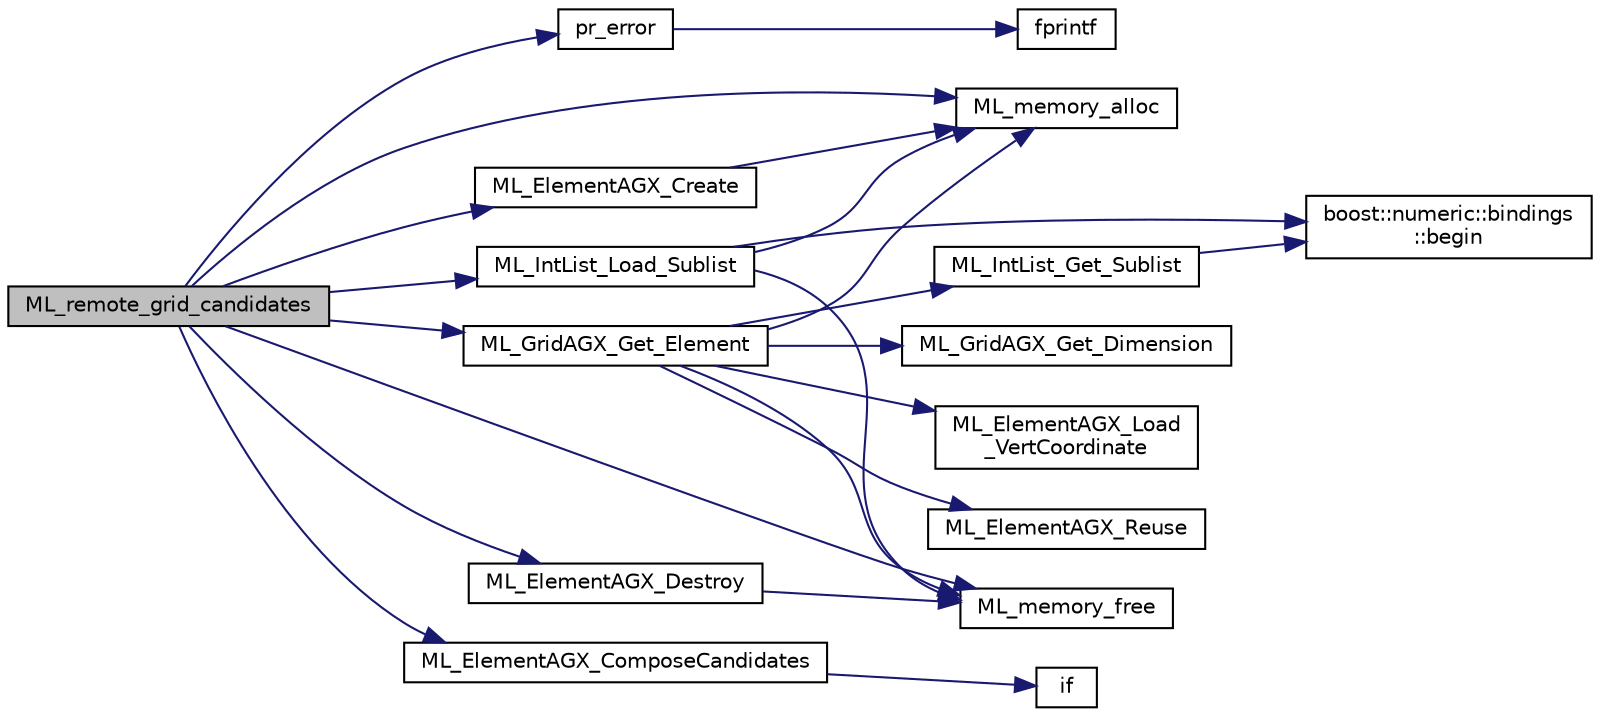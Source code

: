 digraph "ML_remote_grid_candidates"
{
  edge [fontname="Helvetica",fontsize="10",labelfontname="Helvetica",labelfontsize="10"];
  node [fontname="Helvetica",fontsize="10",shape=record];
  rankdir="LR";
  Node87 [label="ML_remote_grid_candidates",height=0.2,width=0.4,color="black", fillcolor="grey75", style="filled", fontcolor="black"];
  Node87 -> Node88 [color="midnightblue",fontsize="10",style="solid",fontname="Helvetica"];
  Node88 [label="pr_error",height=0.2,width=0.4,color="black", fillcolor="white", style="filled",URL="$d6/de2/ml__utils_8c.html#a84a03c2d5c462ed7c0de12bc3384d576"];
  Node88 -> Node89 [color="midnightblue",fontsize="10",style="solid",fontname="Helvetica"];
  Node89 [label="fprintf",height=0.2,width=0.4,color="black", fillcolor="white", style="filled",URL="$d2/d8c/examplehs038_8m.html#ae272956ea74f28b2f067d455fead331f"];
  Node87 -> Node90 [color="midnightblue",fontsize="10",style="solid",fontname="Helvetica"];
  Node90 [label="ML_ElementAGX_Create",height=0.2,width=0.4,color="black", fillcolor="white", style="filled",URL="$d5/d6d/ml__elementagx_8c.html#ad4f288e0eccf2d0c3411c0b1884d445f"];
  Node90 -> Node91 [color="midnightblue",fontsize="10",style="solid",fontname="Helvetica"];
  Node91 [label="ML_memory_alloc",height=0.2,width=0.4,color="black", fillcolor="white", style="filled",URL="$d8/d08/ml__memory_8c.html#ab656aed9d908a79217671761d4ba9a75"];
  Node87 -> Node91 [color="midnightblue",fontsize="10",style="solid",fontname="Helvetica"];
  Node87 -> Node92 [color="midnightblue",fontsize="10",style="solid",fontname="Helvetica"];
  Node92 [label="ML_GridAGX_Get_Element",height=0.2,width=0.4,color="black", fillcolor="white", style="filled",URL="$d2/d54/ml__gridagx_8c.html#a8fb1909b3d9b3168cb25ed1cad9e37da"];
  Node92 -> Node93 [color="midnightblue",fontsize="10",style="solid",fontname="Helvetica"];
  Node93 [label="ML_ElementAGX_Reuse",height=0.2,width=0.4,color="black", fillcolor="white", style="filled",URL="$d5/d6d/ml__elementagx_8c.html#a5ed0bc5f3b69b361e968d6057a74b827"];
  Node92 -> Node91 [color="midnightblue",fontsize="10",style="solid",fontname="Helvetica"];
  Node92 -> Node94 [color="midnightblue",fontsize="10",style="solid",fontname="Helvetica"];
  Node94 [label="ML_IntList_Get_Sublist",height=0.2,width=0.4,color="black", fillcolor="white", style="filled",URL="$d3/d72/ml__intlist_8c.html#a2481a0a12615132a5c203732e450a3cc"];
  Node94 -> Node95 [color="midnightblue",fontsize="10",style="solid",fontname="Helvetica"];
  Node95 [label="boost::numeric::bindings\l::begin",height=0.2,width=0.4,color="black", fillcolor="white", style="filled",URL="$d9/d60/namespaceboost_1_1numeric_1_1bindings.html#adc6ea08fe44222407d9d72347458cc8c"];
  Node92 -> Node96 [color="midnightblue",fontsize="10",style="solid",fontname="Helvetica"];
  Node96 [label="ML_GridAGX_Get_Dimension",height=0.2,width=0.4,color="black", fillcolor="white", style="filled",URL="$d2/d54/ml__gridagx_8c.html#a052fac9f5fe1d55038a896806f890e52"];
  Node92 -> Node97 [color="midnightblue",fontsize="10",style="solid",fontname="Helvetica"];
  Node97 [label="ML_ElementAGX_Load\l_VertCoordinate",height=0.2,width=0.4,color="black", fillcolor="white", style="filled",URL="$d5/d6d/ml__elementagx_8c.html#a3a2c5e6123799caea8ba179317117744"];
  Node92 -> Node98 [color="midnightblue",fontsize="10",style="solid",fontname="Helvetica"];
  Node98 [label="ML_memory_free",height=0.2,width=0.4,color="black", fillcolor="white", style="filled",URL="$d8/d08/ml__memory_8c.html#ac0fa835db1ce7e092e6bdb285638f5de"];
  Node87 -> Node99 [color="midnightblue",fontsize="10",style="solid",fontname="Helvetica"];
  Node99 [label="ML_ElementAGX_ComposeCandidates",height=0.2,width=0.4,color="black", fillcolor="white", style="filled",URL="$d5/d6d/ml__elementagx_8c.html#a184cf08a766e02b4631e4b3aef586bec"];
  Node99 -> Node100 [color="midnightblue",fontsize="10",style="solid",fontname="Helvetica"];
  Node100 [label="if",height=0.2,width=0.4,color="black", fillcolor="white", style="filled",URL="$dc/ddc/3rd_party_2flex-2_85_835_2parse_8c.html#a5468319b5337c3d6192d299ceb3062fc"];
  Node87 -> Node101 [color="midnightblue",fontsize="10",style="solid",fontname="Helvetica"];
  Node101 [label="ML_IntList_Load_Sublist",height=0.2,width=0.4,color="black", fillcolor="white", style="filled",URL="$d3/d72/ml__intlist_8c.html#a354622af567564724561bed9817b6ec7"];
  Node101 -> Node95 [color="midnightblue",fontsize="10",style="solid",fontname="Helvetica"];
  Node101 -> Node91 [color="midnightblue",fontsize="10",style="solid",fontname="Helvetica"];
  Node101 -> Node98 [color="midnightblue",fontsize="10",style="solid",fontname="Helvetica"];
  Node87 -> Node102 [color="midnightblue",fontsize="10",style="solid",fontname="Helvetica"];
  Node102 [label="ML_ElementAGX_Destroy",height=0.2,width=0.4,color="black", fillcolor="white", style="filled",URL="$d5/d6d/ml__elementagx_8c.html#a1cc548f5374b4abb1bda24ba53fe37ec"];
  Node102 -> Node98 [color="midnightblue",fontsize="10",style="solid",fontname="Helvetica"];
  Node87 -> Node98 [color="midnightblue",fontsize="10",style="solid",fontname="Helvetica"];
}
